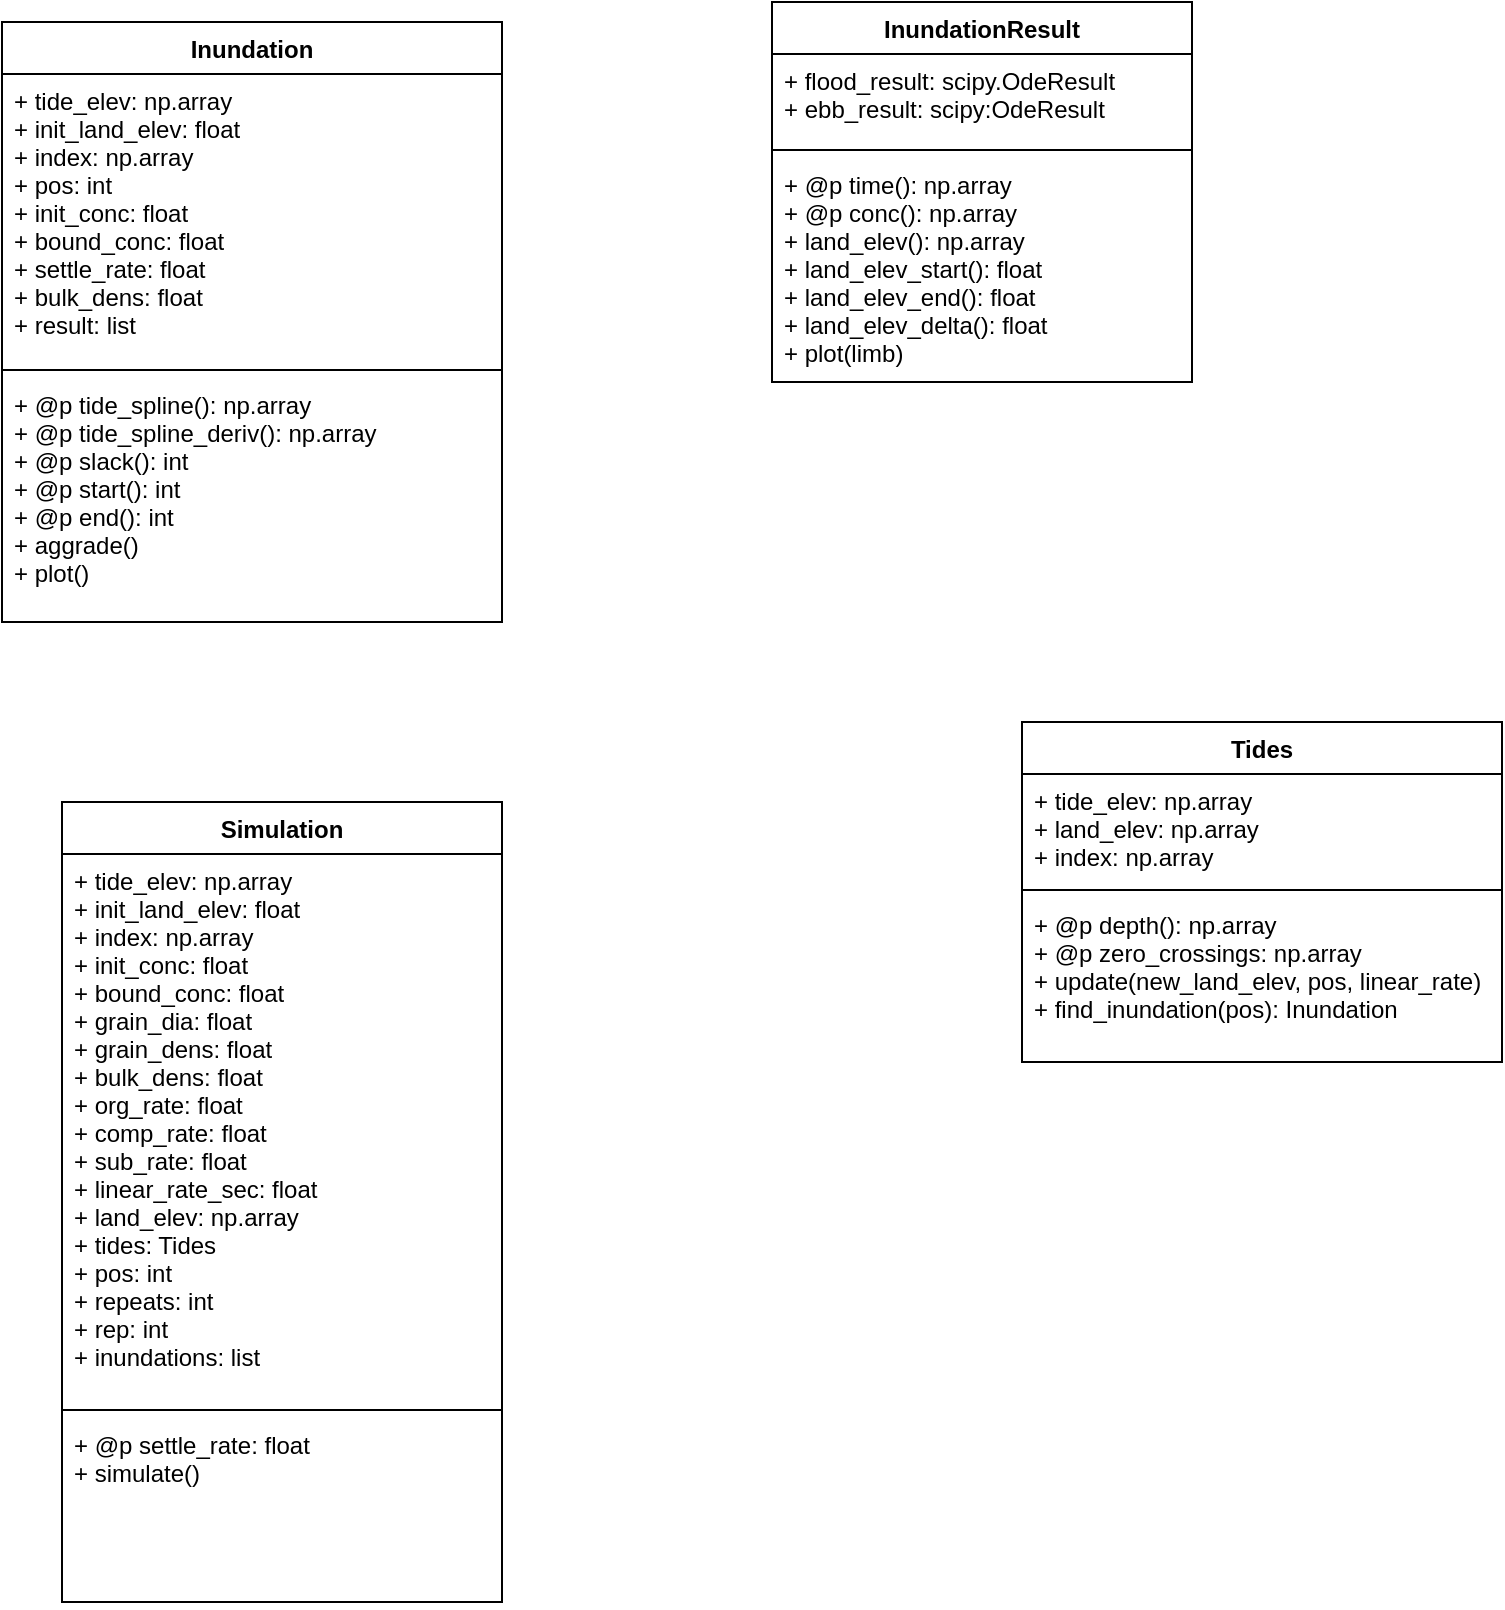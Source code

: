 <mxfile version="14.6.1" type="github">
  <diagram id="utaHkir9cNiWWHMlUNL8" name="Page-1">
    <mxGraphModel dx="841" dy="796" grid="1" gridSize="10" guides="1" tooltips="1" connect="1" arrows="1" fold="1" page="1" pageScale="1" pageWidth="850" pageHeight="1100" math="0" shadow="0">
      <root>
        <mxCell id="0" />
        <mxCell id="1" parent="0" />
        <mxCell id="2rcn7Dy2VV2zYY0n1cLn-5" value="Simulation" style="swimlane;fontStyle=1;align=center;verticalAlign=top;childLayout=stackLayout;horizontal=1;startSize=26;horizontalStack=0;resizeParent=1;resizeParentMax=0;resizeLast=0;collapsible=1;marginBottom=0;" parent="1" vertex="1">
          <mxGeometry x="70" y="440" width="220" height="400" as="geometry" />
        </mxCell>
        <mxCell id="2rcn7Dy2VV2zYY0n1cLn-6" value="+ tide_elev: np.array&#xa;+ init_land_elev: float&#xa;+ index: np.array&#xa;+ init_conc: float&#xa;+ bound_conc: float&#xa;+ grain_dia: float&#xa;+ grain_dens: float&#xa;+ bulk_dens: float&#xa;+ org_rate: float&#xa;+ comp_rate: float&#xa;+ sub_rate: float&#xa;+ linear_rate_sec: float&#xa;+ land_elev: np.array&#xa;+ tides: Tides&#xa;+ pos: int&#xa;+ repeats: int&#xa;+ rep: int&#xa;+ inundations: list" style="text;strokeColor=none;fillColor=none;align=left;verticalAlign=top;spacingLeft=4;spacingRight=4;overflow=hidden;rotatable=0;points=[[0,0.5],[1,0.5]];portConstraint=eastwest;" parent="2rcn7Dy2VV2zYY0n1cLn-5" vertex="1">
          <mxGeometry y="26" width="220" height="274" as="geometry" />
        </mxCell>
        <mxCell id="2rcn7Dy2VV2zYY0n1cLn-7" value="" style="line;strokeWidth=1;fillColor=none;align=left;verticalAlign=middle;spacingTop=-1;spacingLeft=3;spacingRight=3;rotatable=0;labelPosition=right;points=[];portConstraint=eastwest;" parent="2rcn7Dy2VV2zYY0n1cLn-5" vertex="1">
          <mxGeometry y="300" width="220" height="8" as="geometry" />
        </mxCell>
        <mxCell id="2rcn7Dy2VV2zYY0n1cLn-8" value="+ @p settle_rate: float&#xa;+ simulate()" style="text;strokeColor=none;fillColor=none;align=left;verticalAlign=top;spacingLeft=4;spacingRight=4;overflow=hidden;rotatable=0;points=[[0,0.5],[1,0.5]];portConstraint=eastwest;" parent="2rcn7Dy2VV2zYY0n1cLn-5" vertex="1">
          <mxGeometry y="308" width="220" height="92" as="geometry" />
        </mxCell>
        <mxCell id="2rcn7Dy2VV2zYY0n1cLn-9" value="Inundation" style="swimlane;fontStyle=1;align=center;verticalAlign=top;childLayout=stackLayout;horizontal=1;startSize=26;horizontalStack=0;resizeParent=1;resizeParentMax=0;resizeLast=0;collapsible=1;marginBottom=0;" parent="1" vertex="1">
          <mxGeometry x="40" y="50" width="250" height="300" as="geometry" />
        </mxCell>
        <mxCell id="2rcn7Dy2VV2zYY0n1cLn-10" value="+ tide_elev: np.array&#xa;+ init_land_elev: float&#xa;+ index: np.array&#xa;+ pos: int&#xa;+ init_conc: float&#xa;+ bound_conc: float&#xa;+ settle_rate: float&#xa;+ bulk_dens: float&#xa;+ result: list" style="text;strokeColor=none;fillColor=none;align=left;verticalAlign=top;spacingLeft=4;spacingRight=4;overflow=hidden;rotatable=0;points=[[0,0.5],[1,0.5]];portConstraint=eastwest;" parent="2rcn7Dy2VV2zYY0n1cLn-9" vertex="1">
          <mxGeometry y="26" width="250" height="144" as="geometry" />
        </mxCell>
        <mxCell id="2rcn7Dy2VV2zYY0n1cLn-11" value="" style="line;strokeWidth=1;fillColor=none;align=left;verticalAlign=middle;spacingTop=-1;spacingLeft=3;spacingRight=3;rotatable=0;labelPosition=right;points=[];portConstraint=eastwest;" parent="2rcn7Dy2VV2zYY0n1cLn-9" vertex="1">
          <mxGeometry y="170" width="250" height="8" as="geometry" />
        </mxCell>
        <mxCell id="2rcn7Dy2VV2zYY0n1cLn-12" value="+ @p tide_spline(): np.array&#xa;+ @p tide_spline_deriv(): np.array&#xa;+ @p slack(): int&#xa;+ @p start(): int&#xa;+ @p end(): int&#xa;+ aggrade()&#xa;+ plot()" style="text;strokeColor=none;fillColor=none;align=left;verticalAlign=top;spacingLeft=4;spacingRight=4;overflow=hidden;rotatable=0;points=[[0,0.5],[1,0.5]];portConstraint=eastwest;" parent="2rcn7Dy2VV2zYY0n1cLn-9" vertex="1">
          <mxGeometry y="178" width="250" height="122" as="geometry" />
        </mxCell>
        <mxCell id="2rcn7Dy2VV2zYY0n1cLn-30" value="Tides" style="swimlane;fontStyle=1;align=center;verticalAlign=top;childLayout=stackLayout;horizontal=1;startSize=26;horizontalStack=0;resizeParent=1;resizeParentMax=0;resizeLast=0;collapsible=1;marginBottom=0;" parent="1" vertex="1">
          <mxGeometry x="550" y="400" width="240" height="170" as="geometry" />
        </mxCell>
        <mxCell id="2rcn7Dy2VV2zYY0n1cLn-31" value="+ tide_elev: np.array&#xa;+ land_elev: np.array&#xa;+ index: np.array" style="text;strokeColor=none;fillColor=none;align=left;verticalAlign=top;spacingLeft=4;spacingRight=4;overflow=hidden;rotatable=0;points=[[0,0.5],[1,0.5]];portConstraint=eastwest;" parent="2rcn7Dy2VV2zYY0n1cLn-30" vertex="1">
          <mxGeometry y="26" width="240" height="54" as="geometry" />
        </mxCell>
        <mxCell id="2rcn7Dy2VV2zYY0n1cLn-32" value="" style="line;strokeWidth=1;fillColor=none;align=left;verticalAlign=middle;spacingTop=-1;spacingLeft=3;spacingRight=3;rotatable=0;labelPosition=right;points=[];portConstraint=eastwest;" parent="2rcn7Dy2VV2zYY0n1cLn-30" vertex="1">
          <mxGeometry y="80" width="240" height="8" as="geometry" />
        </mxCell>
        <mxCell id="2rcn7Dy2VV2zYY0n1cLn-33" value="+ @p depth(): np.array&#xa;+ @p zero_crossings: np.array&#xa;+ update(new_land_elev, pos, linear_rate)&#xa;+ find_inundation(pos): Inundation" style="text;strokeColor=none;fillColor=none;align=left;verticalAlign=top;spacingLeft=4;spacingRight=4;overflow=hidden;rotatable=0;points=[[0,0.5],[1,0.5]];portConstraint=eastwest;" parent="2rcn7Dy2VV2zYY0n1cLn-30" vertex="1">
          <mxGeometry y="88" width="240" height="82" as="geometry" />
        </mxCell>
        <mxCell id="ZjqNjTbliwN7awZwp2EU-1" value="InundationResult" style="swimlane;fontStyle=1;align=center;verticalAlign=top;childLayout=stackLayout;horizontal=1;startSize=26;horizontalStack=0;resizeParent=1;resizeParentMax=0;resizeLast=0;collapsible=1;marginBottom=0;" vertex="1" parent="1">
          <mxGeometry x="425" y="40" width="210" height="190" as="geometry" />
        </mxCell>
        <mxCell id="ZjqNjTbliwN7awZwp2EU-2" value="+ flood_result: scipy.OdeResult&#xa;+ ebb_result: scipy:OdeResult" style="text;strokeColor=none;fillColor=none;align=left;verticalAlign=top;spacingLeft=4;spacingRight=4;overflow=hidden;rotatable=0;points=[[0,0.5],[1,0.5]];portConstraint=eastwest;" vertex="1" parent="ZjqNjTbliwN7awZwp2EU-1">
          <mxGeometry y="26" width="210" height="44" as="geometry" />
        </mxCell>
        <mxCell id="ZjqNjTbliwN7awZwp2EU-3" value="" style="line;strokeWidth=1;fillColor=none;align=left;verticalAlign=middle;spacingTop=-1;spacingLeft=3;spacingRight=3;rotatable=0;labelPosition=right;points=[];portConstraint=eastwest;" vertex="1" parent="ZjqNjTbliwN7awZwp2EU-1">
          <mxGeometry y="70" width="210" height="8" as="geometry" />
        </mxCell>
        <mxCell id="ZjqNjTbliwN7awZwp2EU-4" value="+ @p time(): np.array&#xa;+ @p conc(): np.array&#xa;+ land_elev(): np.array&#xa;+ land_elev_start(): float&#xa;+ land_elev_end(): float&#xa;+ land_elev_delta(): float&#xa;+ plot(limb)" style="text;strokeColor=none;fillColor=none;align=left;verticalAlign=top;spacingLeft=4;spacingRight=4;overflow=hidden;rotatable=0;points=[[0,0.5],[1,0.5]];portConstraint=eastwest;" vertex="1" parent="ZjqNjTbliwN7awZwp2EU-1">
          <mxGeometry y="78" width="210" height="112" as="geometry" />
        </mxCell>
      </root>
    </mxGraphModel>
  </diagram>
</mxfile>
